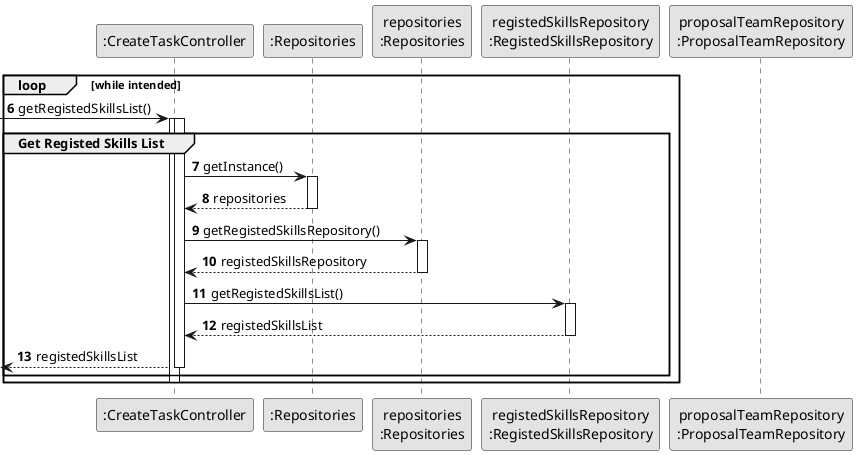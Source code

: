 @startuml
skinparam monochrome true
skinparam packageStyle rectangle
skinparam shadowing false

autonumber

participant ":CreateTaskController" as CTRL
participant ":Repositories" as RepositorySingleton
participant "repositories\n:Repositories" as PLAT
participant "registedSkillsRepository\n:RegistedSkillsRepository" as RegistedSkillsRepository
participant "proposalTeamRepository\n:ProposalTeamRepository" as ProposalTeamRepository

autonumber 6

loop while intended

-> CTRL : getRegistedSkillsList()

    activate CTRL

    group Get Registed Skills List

    activate CTRL

        CTRL -> RepositorySingleton : getInstance()
    activate RepositorySingleton

    RepositorySingleton --> CTRL: repositories
    deactivate RepositorySingleton

        CTRL -> PLAT : getRegistedSkillsRepository()
    activate PLAT

    PLAT --> CTRL: registedSkillsRepository
    deactivate PLAT

        CTRL -> RegistedSkillsRepository : getRegistedSkillsList()
    activate RegistedSkillsRepository

    RegistedSkillsRepository --> CTRL : registedSkillsList
    deactivate RegistedSkillsRepository

    <-- CTRL : registedSkillsList
    deactivate CTRL

    end

deactivate CTRL
end

@enduml